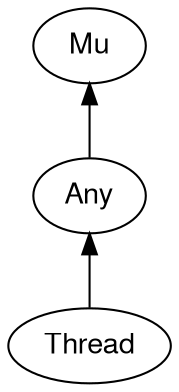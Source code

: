 digraph "perl6-type-graph" {
    rankdir=BT;
    splines=polyline;
    overlap=false; 
    // Types
    "Thread" [color="#000000", fontcolor="#000000", href="/type/Thread", fontname="FreeSans"];
    "Mu" [color="#000000", fontcolor="#000000", href="/type/Mu", fontname="FreeSans"];
    "Any" [color="#000000", fontcolor="#000000", href="/type/Any", fontname="FreeSans"];

    // Superclasses
    "Thread" -> "Any" [color="#000000"];
    "Any" -> "Mu" [color="#000000"];

    // Roles
}

